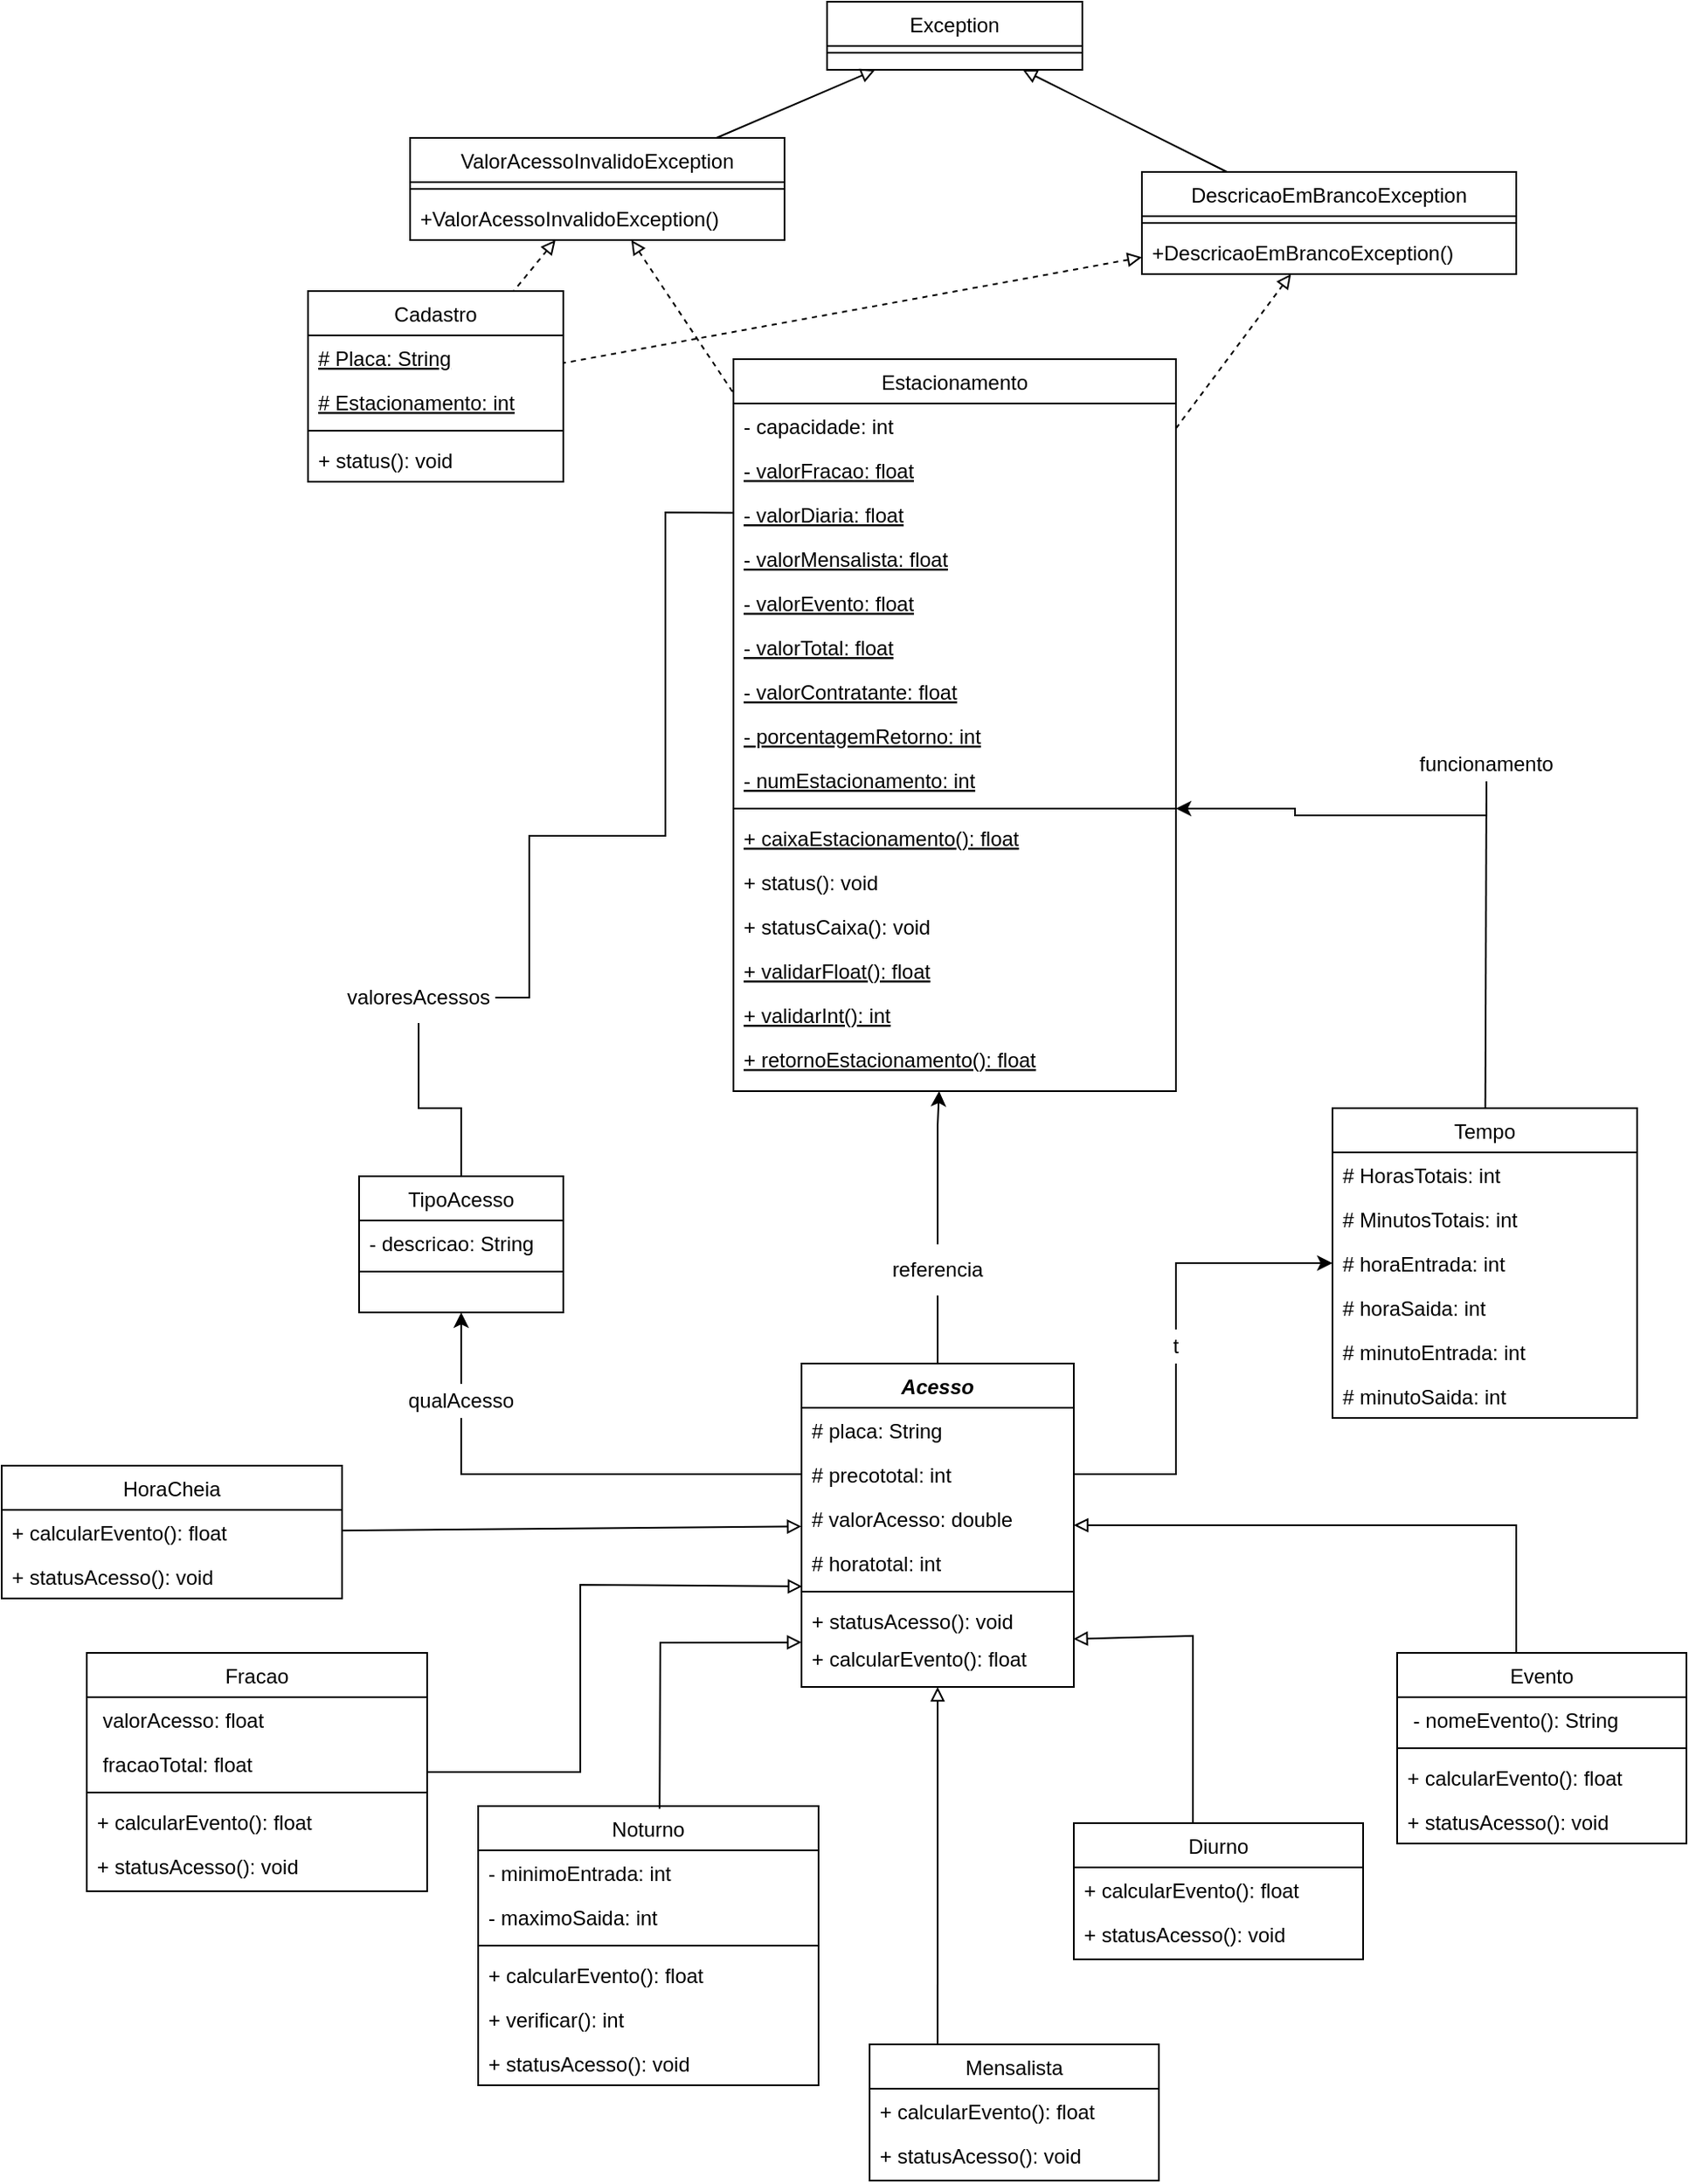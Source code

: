 <mxfile version="21.6.2" type="github">
  <diagram id="C5RBs43oDa-KdzZeNtuy" name="Page-1">
    <mxGraphModel dx="1434" dy="2428" grid="1" gridSize="10" guides="1" tooltips="1" connect="1" arrows="1" fold="1" page="1" pageScale="1" pageWidth="1169" pageHeight="1654" math="0" shadow="0">
      <root>
        <mxCell id="WIyWlLk6GJQsqaUBKTNV-0" />
        <mxCell id="WIyWlLk6GJQsqaUBKTNV-1" parent="WIyWlLk6GJQsqaUBKTNV-0" />
        <mxCell id="JOkifr1oODBdmEb68XJE-0" value="Estacionamento" style="swimlane;fontStyle=0;align=center;verticalAlign=top;childLayout=stackLayout;horizontal=1;startSize=26;horizontalStack=0;resizeParent=1;resizeLast=0;collapsible=1;marginBottom=0;rounded=0;shadow=0;strokeWidth=1;" parent="WIyWlLk6GJQsqaUBKTNV-1" vertex="1">
          <mxGeometry x="500" y="-1410" width="260" height="430" as="geometry">
            <mxRectangle x="700" y="20" width="160" height="26" as="alternateBounds" />
          </mxGeometry>
        </mxCell>
        <mxCell id="JOkifr1oODBdmEb68XJE-1" value="- capacidade: int" style="text;align=left;verticalAlign=top;spacingLeft=4;spacingRight=4;overflow=hidden;rotatable=0;points=[[0,0.5],[1,0.5]];portConstraint=eastwest;" parent="JOkifr1oODBdmEb68XJE-0" vertex="1">
          <mxGeometry y="26" width="260" height="26" as="geometry" />
        </mxCell>
        <mxCell id="JOkifr1oODBdmEb68XJE-2" value="- valorFracao: float" style="text;align=left;verticalAlign=top;spacingLeft=4;spacingRight=4;overflow=hidden;rotatable=0;points=[[0,0.5],[1,0.5]];portConstraint=eastwest;rounded=0;shadow=0;html=0;fontStyle=4" parent="JOkifr1oODBdmEb68XJE-0" vertex="1">
          <mxGeometry y="52" width="260" height="26" as="geometry" />
        </mxCell>
        <mxCell id="JOkifr1oODBdmEb68XJE-3" value="- valorDiaria: float" style="text;align=left;verticalAlign=top;spacingLeft=4;spacingRight=4;overflow=hidden;rotatable=0;points=[[0,0.5],[1,0.5]];portConstraint=eastwest;rounded=0;shadow=0;html=0;fontStyle=4" parent="JOkifr1oODBdmEb68XJE-0" vertex="1">
          <mxGeometry y="78" width="260" height="26" as="geometry" />
        </mxCell>
        <mxCell id="JOkifr1oODBdmEb68XJE-4" value="- valorMensalista: float" style="text;align=left;verticalAlign=top;spacingLeft=4;spacingRight=4;overflow=hidden;rotatable=0;points=[[0,0.5],[1,0.5]];portConstraint=eastwest;fontStyle=4" parent="JOkifr1oODBdmEb68XJE-0" vertex="1">
          <mxGeometry y="104" width="260" height="26" as="geometry" />
        </mxCell>
        <mxCell id="uETEvEigQB4bKSemPKfl-1" value="- valorEvento: float" style="text;align=left;verticalAlign=top;spacingLeft=4;spacingRight=4;overflow=hidden;rotatable=0;points=[[0,0.5],[1,0.5]];portConstraint=eastwest;fontStyle=4" parent="JOkifr1oODBdmEb68XJE-0" vertex="1">
          <mxGeometry y="130" width="260" height="26" as="geometry" />
        </mxCell>
        <mxCell id="uETEvEigQB4bKSemPKfl-8" value="- valorTotal: float" style="text;align=left;verticalAlign=top;spacingLeft=4;spacingRight=4;overflow=hidden;rotatable=0;points=[[0,0.5],[1,0.5]];portConstraint=eastwest;fontStyle=4" parent="JOkifr1oODBdmEb68XJE-0" vertex="1">
          <mxGeometry y="156" width="260" height="26" as="geometry" />
        </mxCell>
        <mxCell id="uETEvEigQB4bKSemPKfl-9" value="- valorContratante: float" style="text;align=left;verticalAlign=top;spacingLeft=4;spacingRight=4;overflow=hidden;rotatable=0;points=[[0,0.5],[1,0.5]];portConstraint=eastwest;fontStyle=4" parent="JOkifr1oODBdmEb68XJE-0" vertex="1">
          <mxGeometry y="182" width="260" height="26" as="geometry" />
        </mxCell>
        <mxCell id="uETEvEigQB4bKSemPKfl-10" value="- porcentagemRetorno: int" style="text;align=left;verticalAlign=top;spacingLeft=4;spacingRight=4;overflow=hidden;rotatable=0;points=[[0,0.5],[1,0.5]];portConstraint=eastwest;fontStyle=4" parent="JOkifr1oODBdmEb68XJE-0" vertex="1">
          <mxGeometry y="208" width="260" height="26" as="geometry" />
        </mxCell>
        <mxCell id="q3FXeS2ZXsBRkfkiZ2Gd-1" value="- numEstacionamento: int" style="text;align=left;verticalAlign=top;spacingLeft=4;spacingRight=4;overflow=hidden;rotatable=0;points=[[0,0.5],[1,0.5]];portConstraint=eastwest;fontStyle=4" vertex="1" parent="JOkifr1oODBdmEb68XJE-0">
          <mxGeometry y="234" width="260" height="26" as="geometry" />
        </mxCell>
        <mxCell id="uETEvEigQB4bKSemPKfl-12" value="" style="line;html=1;strokeWidth=1;align=left;verticalAlign=middle;spacingTop=-1;spacingLeft=3;spacingRight=3;rotatable=0;labelPosition=right;points=[];portConstraint=eastwest;" parent="JOkifr1oODBdmEb68XJE-0" vertex="1">
          <mxGeometry y="260" width="260" height="8" as="geometry" />
        </mxCell>
        <mxCell id="q3FXeS2ZXsBRkfkiZ2Gd-2" value="+ caixaEstacionamento(): float" style="text;align=left;verticalAlign=top;spacingLeft=4;spacingRight=4;overflow=hidden;rotatable=0;points=[[0,0.5],[1,0.5]];portConstraint=eastwest;fontStyle=4" vertex="1" parent="JOkifr1oODBdmEb68XJE-0">
          <mxGeometry y="268" width="260" height="26" as="geometry" />
        </mxCell>
        <mxCell id="q3FXeS2ZXsBRkfkiZ2Gd-7" value="+ status(): void" style="text;align=left;verticalAlign=top;spacingLeft=4;spacingRight=4;overflow=hidden;rotatable=0;points=[[0,0.5],[1,0.5]];portConstraint=eastwest;fontStyle=0" vertex="1" parent="JOkifr1oODBdmEb68XJE-0">
          <mxGeometry y="294" width="260" height="26" as="geometry" />
        </mxCell>
        <mxCell id="q3FXeS2ZXsBRkfkiZ2Gd-6" value="+ statusCaixa(): void" style="text;align=left;verticalAlign=top;spacingLeft=4;spacingRight=4;overflow=hidden;rotatable=0;points=[[0,0.5],[1,0.5]];portConstraint=eastwest;fontStyle=0" vertex="1" parent="JOkifr1oODBdmEb68XJE-0">
          <mxGeometry y="320" width="260" height="26" as="geometry" />
        </mxCell>
        <mxCell id="q3FXeS2ZXsBRkfkiZ2Gd-5" value="+ validarFloat(): float" style="text;align=left;verticalAlign=top;spacingLeft=4;spacingRight=4;overflow=hidden;rotatable=0;points=[[0,0.5],[1,0.5]];portConstraint=eastwest;fontStyle=4" vertex="1" parent="JOkifr1oODBdmEb68XJE-0">
          <mxGeometry y="346" width="260" height="26" as="geometry" />
        </mxCell>
        <mxCell id="q3FXeS2ZXsBRkfkiZ2Gd-4" value="+ validarInt(): int" style="text;align=left;verticalAlign=top;spacingLeft=4;spacingRight=4;overflow=hidden;rotatable=0;points=[[0,0.5],[1,0.5]];portConstraint=eastwest;fontStyle=4" vertex="1" parent="JOkifr1oODBdmEb68XJE-0">
          <mxGeometry y="372" width="260" height="26" as="geometry" />
        </mxCell>
        <mxCell id="q3FXeS2ZXsBRkfkiZ2Gd-3" value="+ retornoEstacionamento(): float" style="text;align=left;verticalAlign=top;spacingLeft=4;spacingRight=4;overflow=hidden;rotatable=0;points=[[0,0.5],[1,0.5]];portConstraint=eastwest;fontStyle=4" vertex="1" parent="JOkifr1oODBdmEb68XJE-0">
          <mxGeometry y="398" width="260" height="26" as="geometry" />
        </mxCell>
        <mxCell id="JOkifr1oODBdmEb68XJE-7" value="Acesso" style="swimlane;fontStyle=3;align=center;verticalAlign=top;childLayout=stackLayout;horizontal=1;startSize=26;horizontalStack=0;resizeParent=1;resizeLast=0;collapsible=1;marginBottom=0;rounded=0;shadow=0;strokeWidth=1;" parent="WIyWlLk6GJQsqaUBKTNV-1" vertex="1">
          <mxGeometry x="540" y="-820" width="160" height="190" as="geometry">
            <mxRectangle x="620" y="330" width="160" height="26" as="alternateBounds" />
          </mxGeometry>
        </mxCell>
        <mxCell id="JOkifr1oODBdmEb68XJE-8" value="# placa: String" style="text;align=left;verticalAlign=top;spacingLeft=4;spacingRight=4;overflow=hidden;rotatable=0;points=[[0,0.5],[1,0.5]];portConstraint=eastwest;" parent="JOkifr1oODBdmEb68XJE-7" vertex="1">
          <mxGeometry y="26" width="160" height="26" as="geometry" />
        </mxCell>
        <mxCell id="JOkifr1oODBdmEb68XJE-9" value="# precototal: int" style="text;align=left;verticalAlign=top;spacingLeft=4;spacingRight=4;overflow=hidden;rotatable=0;points=[[0,0.5],[1,0.5]];portConstraint=eastwest;" parent="JOkifr1oODBdmEb68XJE-7" vertex="1">
          <mxGeometry y="52" width="160" height="26" as="geometry" />
        </mxCell>
        <mxCell id="JOkifr1oODBdmEb68XJE-10" value="# valorAcesso: double" style="text;align=left;verticalAlign=top;spacingLeft=4;spacingRight=4;overflow=hidden;rotatable=0;points=[[0,0.5],[1,0.5]];portConstraint=eastwest;" parent="JOkifr1oODBdmEb68XJE-7" vertex="1">
          <mxGeometry y="78" width="160" height="26" as="geometry" />
        </mxCell>
        <mxCell id="uETEvEigQB4bKSemPKfl-31" value="# horatotal: int" style="text;align=left;verticalAlign=top;spacingLeft=4;spacingRight=4;overflow=hidden;rotatable=0;points=[[0,0.5],[1,0.5]];portConstraint=eastwest;" parent="JOkifr1oODBdmEb68XJE-7" vertex="1">
          <mxGeometry y="104" width="160" height="26" as="geometry" />
        </mxCell>
        <mxCell id="uETEvEigQB4bKSemPKfl-35" value="" style="line;html=1;strokeWidth=1;align=left;verticalAlign=middle;spacingTop=-1;spacingLeft=3;spacingRight=3;rotatable=0;labelPosition=right;points=[];portConstraint=eastwest;" parent="JOkifr1oODBdmEb68XJE-7" vertex="1">
          <mxGeometry y="130" width="160" height="8" as="geometry" />
        </mxCell>
        <mxCell id="uETEvEigQB4bKSemPKfl-36" value="+ statusAcesso(): void" style="text;align=left;verticalAlign=top;spacingLeft=4;spacingRight=4;overflow=hidden;rotatable=0;points=[[0,0.5],[1,0.5]];portConstraint=eastwest;" parent="JOkifr1oODBdmEb68XJE-7" vertex="1">
          <mxGeometry y="138" width="160" height="22" as="geometry" />
        </mxCell>
        <mxCell id="eO-knj30sEpBPbXjLpMe-42" value="+ calcularEvento(): float" style="text;align=left;verticalAlign=top;spacingLeft=4;spacingRight=4;overflow=hidden;rotatable=0;points=[[0,0.5],[1,0.5]];portConstraint=eastwest;" parent="JOkifr1oODBdmEb68XJE-7" vertex="1">
          <mxGeometry y="160" width="160" height="26" as="geometry" />
        </mxCell>
        <mxCell id="JOkifr1oODBdmEb68XJE-42" value="Tempo" style="swimlane;fontStyle=0;align=center;verticalAlign=top;childLayout=stackLayout;horizontal=1;startSize=26;horizontalStack=0;resizeParent=1;resizeLast=0;collapsible=1;marginBottom=0;rounded=0;shadow=0;strokeWidth=1;" parent="WIyWlLk6GJQsqaUBKTNV-1" vertex="1">
          <mxGeometry x="852" y="-970" width="179" height="182" as="geometry">
            <mxRectangle x="130" y="380" width="160" height="26" as="alternateBounds" />
          </mxGeometry>
        </mxCell>
        <mxCell id="JOkifr1oODBdmEb68XJE-43" value="# HorasTotais: int&#xa;" style="text;align=left;verticalAlign=top;spacingLeft=4;spacingRight=4;overflow=hidden;rotatable=0;points=[[0,0.5],[1,0.5]];portConstraint=eastwest;" parent="JOkifr1oODBdmEb68XJE-42" vertex="1">
          <mxGeometry y="26" width="179" height="26" as="geometry" />
        </mxCell>
        <mxCell id="uETEvEigQB4bKSemPKfl-23" value="# MinutosTotais: int&#xa;" style="text;align=left;verticalAlign=top;spacingLeft=4;spacingRight=4;overflow=hidden;rotatable=0;points=[[0,0.5],[1,0.5]];portConstraint=eastwest;" parent="JOkifr1oODBdmEb68XJE-42" vertex="1">
          <mxGeometry y="52" width="179" height="26" as="geometry" />
        </mxCell>
        <mxCell id="uETEvEigQB4bKSemPKfl-24" value="# horaEntrada: int&#xa;" style="text;align=left;verticalAlign=top;spacingLeft=4;spacingRight=4;overflow=hidden;rotatable=0;points=[[0,0.5],[1,0.5]];portConstraint=eastwest;" parent="JOkifr1oODBdmEb68XJE-42" vertex="1">
          <mxGeometry y="78" width="179" height="26" as="geometry" />
        </mxCell>
        <mxCell id="uETEvEigQB4bKSemPKfl-25" value="# horaSaida: int&#xa;" style="text;align=left;verticalAlign=top;spacingLeft=4;spacingRight=4;overflow=hidden;rotatable=0;points=[[0,0.5],[1,0.5]];portConstraint=eastwest;" parent="JOkifr1oODBdmEb68XJE-42" vertex="1">
          <mxGeometry y="104" width="179" height="26" as="geometry" />
        </mxCell>
        <mxCell id="uETEvEigQB4bKSemPKfl-26" value="# minutoEntrada: int&#xa;" style="text;align=left;verticalAlign=top;spacingLeft=4;spacingRight=4;overflow=hidden;rotatable=0;points=[[0,0.5],[1,0.5]];portConstraint=eastwest;" parent="JOkifr1oODBdmEb68XJE-42" vertex="1">
          <mxGeometry y="130" width="179" height="26" as="geometry" />
        </mxCell>
        <mxCell id="uETEvEigQB4bKSemPKfl-27" value="# minutoSaida: int&#xa;" style="text;align=left;verticalAlign=top;spacingLeft=4;spacingRight=4;overflow=hidden;rotatable=0;points=[[0,0.5],[1,0.5]];portConstraint=eastwest;" parent="JOkifr1oODBdmEb68XJE-42" vertex="1">
          <mxGeometry y="156" width="179" height="26" as="geometry" />
        </mxCell>
        <mxCell id="uETEvEigQB4bKSemPKfl-29" value="" style="edgeStyle=orthogonalEdgeStyle;rounded=0;orthogonalLoop=1;jettySize=auto;html=1;" parent="WIyWlLk6GJQsqaUBKTNV-1" source="JOkifr1oODBdmEb68XJE-49" target="uETEvEigQB4bKSemPKfl-12" edge="1">
          <mxGeometry relative="1" as="geometry" />
        </mxCell>
        <mxCell id="JOkifr1oODBdmEb68XJE-49" value="funcionamento" style="text;html=1;strokeColor=none;fillColor=none;align=center;verticalAlign=middle;whiteSpace=wrap;rounded=0;" parent="WIyWlLk6GJQsqaUBKTNV-1" vertex="1">
          <mxGeometry x="900" y="-1182" width="85" height="20" as="geometry" />
        </mxCell>
        <mxCell id="JOkifr1oODBdmEb68XJE-50" value="valoresAcessos" style="text;html=1;strokeColor=none;fillColor=none;align=center;verticalAlign=middle;whiteSpace=wrap;rounded=0;" parent="WIyWlLk6GJQsqaUBKTNV-1" vertex="1">
          <mxGeometry x="270" y="-1050" width="90" height="30" as="geometry" />
        </mxCell>
        <mxCell id="JOkifr1oODBdmEb68XJE-51" value="" style="endArrow=none;html=1;rounded=0;entryX=0.001;entryY=0.473;entryDx=0;entryDy=0;entryPerimeter=0;exitX=1;exitY=0.5;exitDx=0;exitDy=0;" parent="WIyWlLk6GJQsqaUBKTNV-1" source="JOkifr1oODBdmEb68XJE-50" target="JOkifr1oODBdmEb68XJE-3" edge="1">
          <mxGeometry width="50" height="50" relative="1" as="geometry">
            <mxPoint x="380" y="-1040" as="sourcePoint" />
            <mxPoint x="500" y="-1020" as="targetPoint" />
            <Array as="points">
              <mxPoint x="380" y="-1035" />
              <mxPoint x="380" y="-1130" />
              <mxPoint x="460" y="-1130" />
              <mxPoint x="460" y="-1320" />
            </Array>
          </mxGeometry>
        </mxCell>
        <mxCell id="JOkifr1oODBdmEb68XJE-52" value="referencia" style="text;html=1;strokeColor=none;fillColor=none;align=center;verticalAlign=middle;whiteSpace=wrap;rounded=0;" parent="WIyWlLk6GJQsqaUBKTNV-1" vertex="1">
          <mxGeometry x="590" y="-890" width="60" height="30" as="geometry" />
        </mxCell>
        <mxCell id="JOkifr1oODBdmEb68XJE-60" value="qualAcesso" style="text;html=1;strokeColor=none;fillColor=none;align=center;verticalAlign=middle;whiteSpace=wrap;rounded=0;" parent="WIyWlLk6GJQsqaUBKTNV-1" vertex="1">
          <mxGeometry x="310" y="-808" width="60" height="20" as="geometry" />
        </mxCell>
        <mxCell id="JOkifr1oODBdmEb68XJE-61" value="" style="endArrow=none;html=1;rounded=0;entryX=0.5;entryY=0;entryDx=0;entryDy=0;exitX=0.5;exitY=1;exitDx=0;exitDy=0;" parent="WIyWlLk6GJQsqaUBKTNV-1" source="JOkifr1oODBdmEb68XJE-52" target="JOkifr1oODBdmEb68XJE-7" edge="1">
          <mxGeometry width="50" height="50" relative="1" as="geometry">
            <mxPoint x="570" y="-840" as="sourcePoint" />
            <mxPoint x="554.66" y="-810" as="targetPoint" />
            <Array as="points">
              <mxPoint x="620" y="-830" />
            </Array>
          </mxGeometry>
        </mxCell>
        <mxCell id="JOkifr1oODBdmEb68XJE-62" value="" style="endArrow=classic;html=1;rounded=0;exitX=0.5;exitY=0;exitDx=0;exitDy=0;" parent="WIyWlLk6GJQsqaUBKTNV-1" source="JOkifr1oODBdmEb68XJE-52" target="JOkifr1oODBdmEb68XJE-0" edge="1">
          <mxGeometry width="50" height="50" relative="1" as="geometry">
            <mxPoint x="540" y="-900" as="sourcePoint" />
            <mxPoint x="621" y="-1012" as="targetPoint" />
            <Array as="points">
              <mxPoint x="620" y="-960" />
            </Array>
          </mxGeometry>
        </mxCell>
        <mxCell id="JOkifr1oODBdmEb68XJE-70" value="" style="endArrow=none;html=1;rounded=0;exitX=0.5;exitY=0;exitDx=0;exitDy=0;entryX=0.5;entryY=1;entryDx=0;entryDy=0;" parent="WIyWlLk6GJQsqaUBKTNV-1" source="JOkifr1oODBdmEb68XJE-73" target="JOkifr1oODBdmEb68XJE-50" edge="1">
          <mxGeometry width="50" height="50" relative="1" as="geometry">
            <mxPoint x="340" y="-890" as="sourcePoint" />
            <mxPoint x="340" y="-1020" as="targetPoint" />
            <Array as="points">
              <mxPoint x="340" y="-970" />
              <mxPoint x="315" y="-970" />
            </Array>
          </mxGeometry>
        </mxCell>
        <mxCell id="JOkifr1oODBdmEb68XJE-71" value="" style="endArrow=none;html=1;rounded=0;entryX=0.5;entryY=1;entryDx=0;entryDy=0;exitX=0;exitY=0.5;exitDx=0;exitDy=0;" parent="WIyWlLk6GJQsqaUBKTNV-1" source="JOkifr1oODBdmEb68XJE-9" target="JOkifr1oODBdmEb68XJE-60" edge="1">
          <mxGeometry width="50" height="50" relative="1" as="geometry">
            <mxPoint x="400" y="-720" as="sourcePoint" />
            <mxPoint x="340" y="-820" as="targetPoint" />
            <Array as="points">
              <mxPoint x="340" y="-755" />
            </Array>
          </mxGeometry>
        </mxCell>
        <mxCell id="JOkifr1oODBdmEb68XJE-72" value="" style="endArrow=classic;html=1;rounded=0;entryX=0.5;entryY=1;entryDx=0;entryDy=0;exitX=0.5;exitY=0;exitDx=0;exitDy=0;" parent="WIyWlLk6GJQsqaUBKTNV-1" source="JOkifr1oODBdmEb68XJE-60" target="JOkifr1oODBdmEb68XJE-73" edge="1">
          <mxGeometry width="50" height="50" relative="1" as="geometry">
            <mxPoint x="270" y="-690" as="sourcePoint" />
            <mxPoint x="260" y="-780" as="targetPoint" />
          </mxGeometry>
        </mxCell>
        <mxCell id="JOkifr1oODBdmEb68XJE-73" value="TipoAcesso" style="swimlane;fontStyle=0;align=center;verticalAlign=top;childLayout=stackLayout;horizontal=1;startSize=26;horizontalStack=0;resizeParent=1;resizeLast=0;collapsible=1;marginBottom=0;rounded=0;shadow=0;strokeWidth=1;" parent="WIyWlLk6GJQsqaUBKTNV-1" vertex="1">
          <mxGeometry x="280" y="-930" width="120" height="80" as="geometry">
            <mxRectangle x="550" y="140" width="160" height="26" as="alternateBounds" />
          </mxGeometry>
        </mxCell>
        <mxCell id="JOkifr1oODBdmEb68XJE-74" value="- descricao: String" style="text;align=left;verticalAlign=top;spacingLeft=4;spacingRight=4;overflow=hidden;rotatable=0;points=[[0,0.5],[1,0.5]];portConstraint=eastwest;" parent="JOkifr1oODBdmEb68XJE-73" vertex="1">
          <mxGeometry y="26" width="120" height="26" as="geometry" />
        </mxCell>
        <mxCell id="JOkifr1oODBdmEb68XJE-75" value="" style="line;html=1;strokeWidth=1;align=left;verticalAlign=middle;spacingTop=-1;spacingLeft=3;spacingRight=3;rotatable=0;labelPosition=right;points=[];portConstraint=eastwest;" parent="JOkifr1oODBdmEb68XJE-73" vertex="1">
          <mxGeometry y="52" width="120" height="8" as="geometry" />
        </mxCell>
        <mxCell id="JOkifr1oODBdmEb68XJE-76" style="edgeStyle=orthogonalEdgeStyle;rounded=0;orthogonalLoop=1;jettySize=auto;html=1;exitX=1;exitY=0.5;exitDx=0;exitDy=0;" parent="JOkifr1oODBdmEb68XJE-73" source="JOkifr1oODBdmEb68XJE-74" target="JOkifr1oODBdmEb68XJE-74" edge="1">
          <mxGeometry relative="1" as="geometry" />
        </mxCell>
        <mxCell id="uETEvEigQB4bKSemPKfl-43" value="" style="edgeStyle=orthogonalEdgeStyle;rounded=0;orthogonalLoop=1;jettySize=auto;html=1;entryX=0;entryY=0.5;entryDx=0;entryDy=0;" parent="WIyWlLk6GJQsqaUBKTNV-1" source="uETEvEigQB4bKSemPKfl-42" target="uETEvEigQB4bKSemPKfl-24" edge="1">
          <mxGeometry relative="1" as="geometry">
            <mxPoint x="810" y="-800" as="sourcePoint" />
            <mxPoint x="850" y="-800" as="targetPoint" />
          </mxGeometry>
        </mxCell>
        <mxCell id="uETEvEigQB4bKSemPKfl-44" value="" style="edgeStyle=orthogonalEdgeStyle;rounded=0;orthogonalLoop=1;jettySize=auto;html=1;endArrow=none;endFill=0;" parent="WIyWlLk6GJQsqaUBKTNV-1" source="uETEvEigQB4bKSemPKfl-42" target="JOkifr1oODBdmEb68XJE-9" edge="1">
          <mxGeometry relative="1" as="geometry" />
        </mxCell>
        <mxCell id="uETEvEigQB4bKSemPKfl-42" value="t" style="text;html=1;strokeColor=none;fillColor=none;align=center;verticalAlign=middle;whiteSpace=wrap;rounded=0;" parent="WIyWlLk6GJQsqaUBKTNV-1" vertex="1">
          <mxGeometry x="750" y="-840" width="20" height="20" as="geometry" />
        </mxCell>
        <mxCell id="uETEvEigQB4bKSemPKfl-46" value="Diurno" style="swimlane;fontStyle=0;align=center;verticalAlign=top;childLayout=stackLayout;horizontal=1;startSize=26;horizontalStack=0;resizeParent=1;resizeLast=0;collapsible=1;marginBottom=0;rounded=0;shadow=0;strokeWidth=1;" parent="WIyWlLk6GJQsqaUBKTNV-1" vertex="1">
          <mxGeometry x="700" y="-550" width="170" height="80" as="geometry">
            <mxRectangle x="620" y="330" width="160" height="26" as="alternateBounds" />
          </mxGeometry>
        </mxCell>
        <mxCell id="uETEvEigQB4bKSemPKfl-53" value="" style="endArrow=none;html=1;rounded=0;endFill=0;startArrow=block;startFill=0;exitX=0.998;exitY=1.082;exitDx=0;exitDy=0;exitPerimeter=0;" parent="uETEvEigQB4bKSemPKfl-46" source="uETEvEigQB4bKSemPKfl-36" edge="1">
          <mxGeometry width="50" height="50" relative="1" as="geometry">
            <mxPoint x="20" y="-40" as="sourcePoint" />
            <mxPoint x="70" as="targetPoint" />
            <Array as="points">
              <mxPoint x="70" y="-110" />
            </Array>
          </mxGeometry>
        </mxCell>
        <mxCell id="uETEvEigQB4bKSemPKfl-52" value="+ calcularEvento(): float" style="text;align=left;verticalAlign=top;spacingLeft=4;spacingRight=4;overflow=hidden;rotatable=0;points=[[0,0.5],[1,0.5]];portConstraint=eastwest;" parent="uETEvEigQB4bKSemPKfl-46" vertex="1">
          <mxGeometry y="26" width="170" height="26" as="geometry" />
        </mxCell>
        <mxCell id="uETEvEigQB4bKSemPKfl-57" value="+ statusAcesso(): void" style="text;align=left;verticalAlign=top;spacingLeft=4;spacingRight=4;overflow=hidden;rotatable=0;points=[[0,0.5],[1,0.5]];portConstraint=eastwest;" parent="uETEvEigQB4bKSemPKfl-46" vertex="1">
          <mxGeometry y="52" width="170" height="26" as="geometry" />
        </mxCell>
        <mxCell id="uETEvEigQB4bKSemPKfl-58" value="Mensalista" style="swimlane;fontStyle=0;align=center;verticalAlign=top;childLayout=stackLayout;horizontal=1;startSize=26;horizontalStack=0;resizeParent=1;resizeLast=0;collapsible=1;marginBottom=0;rounded=0;shadow=0;strokeWidth=1;" parent="WIyWlLk6GJQsqaUBKTNV-1" vertex="1">
          <mxGeometry x="580" y="-420" width="170" height="80" as="geometry">
            <mxRectangle x="620" y="330" width="160" height="26" as="alternateBounds" />
          </mxGeometry>
        </mxCell>
        <mxCell id="uETEvEigQB4bKSemPKfl-60" value="+ calcularEvento(): float" style="text;align=left;verticalAlign=top;spacingLeft=4;spacingRight=4;overflow=hidden;rotatable=0;points=[[0,0.5],[1,0.5]];portConstraint=eastwest;" parent="uETEvEigQB4bKSemPKfl-58" vertex="1">
          <mxGeometry y="26" width="170" height="26" as="geometry" />
        </mxCell>
        <mxCell id="uETEvEigQB4bKSemPKfl-61" value="+ statusAcesso(): void" style="text;align=left;verticalAlign=top;spacingLeft=4;spacingRight=4;overflow=hidden;rotatable=0;points=[[0,0.5],[1,0.5]];portConstraint=eastwest;" parent="uETEvEigQB4bKSemPKfl-58" vertex="1">
          <mxGeometry y="52" width="170" height="26" as="geometry" />
        </mxCell>
        <mxCell id="uETEvEigQB4bKSemPKfl-59" value="" style="endArrow=none;html=1;rounded=0;endFill=0;startArrow=block;startFill=0;entryX=0.235;entryY=0;entryDx=0;entryDy=0;entryPerimeter=0;" parent="WIyWlLk6GJQsqaUBKTNV-1" source="JOkifr1oODBdmEb68XJE-7" target="uETEvEigQB4bKSemPKfl-58" edge="1">
          <mxGeometry width="50" height="50" relative="1" as="geometry">
            <mxPoint x="540" y="-590" as="sourcePoint" />
            <mxPoint x="590" y="-550" as="targetPoint" />
          </mxGeometry>
        </mxCell>
        <mxCell id="eO-knj30sEpBPbXjLpMe-0" value="Noturno" style="swimlane;fontStyle=0;align=center;verticalAlign=top;childLayout=stackLayout;horizontal=1;startSize=26;horizontalStack=0;resizeParent=1;resizeLast=0;collapsible=1;marginBottom=0;rounded=0;shadow=0;strokeWidth=1;" parent="WIyWlLk6GJQsqaUBKTNV-1" vertex="1">
          <mxGeometry x="350" y="-560" width="200" height="164" as="geometry">
            <mxRectangle x="620" y="330" width="160" height="26" as="alternateBounds" />
          </mxGeometry>
        </mxCell>
        <mxCell id="eO-knj30sEpBPbXjLpMe-1" value="- minimoEntrada: int" style="text;align=left;verticalAlign=top;spacingLeft=4;spacingRight=4;overflow=hidden;rotatable=0;points=[[0,0.5],[1,0.5]];portConstraint=eastwest;" parent="eO-knj30sEpBPbXjLpMe-0" vertex="1">
          <mxGeometry y="26" width="200" height="26" as="geometry" />
        </mxCell>
        <mxCell id="eO-knj30sEpBPbXjLpMe-4" value="- maximoSaida: int" style="text;align=left;verticalAlign=top;spacingLeft=4;spacingRight=4;overflow=hidden;rotatable=0;points=[[0,0.5],[1,0.5]];portConstraint=eastwest;" parent="eO-knj30sEpBPbXjLpMe-0" vertex="1">
          <mxGeometry y="52" width="200" height="26" as="geometry" />
        </mxCell>
        <mxCell id="eO-knj30sEpBPbXjLpMe-5" value="" style="line;html=1;strokeWidth=1;align=left;verticalAlign=middle;spacingTop=-1;spacingLeft=3;spacingRight=3;rotatable=0;labelPosition=right;points=[];portConstraint=eastwest;" parent="eO-knj30sEpBPbXjLpMe-0" vertex="1">
          <mxGeometry y="78" width="200" height="8" as="geometry" />
        </mxCell>
        <mxCell id="eO-knj30sEpBPbXjLpMe-6" value="+ calcularEvento(): float" style="text;align=left;verticalAlign=top;spacingLeft=4;spacingRight=4;overflow=hidden;rotatable=0;points=[[0,0.5],[1,0.5]];portConstraint=eastwest;" parent="eO-knj30sEpBPbXjLpMe-0" vertex="1">
          <mxGeometry y="86" width="200" height="26" as="geometry" />
        </mxCell>
        <mxCell id="eO-knj30sEpBPbXjLpMe-7" value="+ verificar(): int" style="text;align=left;verticalAlign=top;spacingLeft=4;spacingRight=4;overflow=hidden;rotatable=0;points=[[0,0.5],[1,0.5]];portConstraint=eastwest;" parent="eO-knj30sEpBPbXjLpMe-0" vertex="1">
          <mxGeometry y="112" width="200" height="26" as="geometry" />
        </mxCell>
        <mxCell id="eO-knj30sEpBPbXjLpMe-8" value="+ statusAcesso(): void" style="text;align=left;verticalAlign=top;spacingLeft=4;spacingRight=4;overflow=hidden;rotatable=0;points=[[0,0.5],[1,0.5]];portConstraint=eastwest;" parent="eO-knj30sEpBPbXjLpMe-0" vertex="1">
          <mxGeometry y="138" width="200" height="26" as="geometry" />
        </mxCell>
        <mxCell id="eO-knj30sEpBPbXjLpMe-3" value="" style="endArrow=none;html=1;rounded=0;endFill=0;startArrow=block;startFill=0;entryX=0.533;entryY=0.01;entryDx=0;entryDy=0;entryPerimeter=0;exitX=0;exitY=0.146;exitDx=0;exitDy=0;exitPerimeter=0;" parent="WIyWlLk6GJQsqaUBKTNV-1" source="eO-knj30sEpBPbXjLpMe-42" target="eO-knj30sEpBPbXjLpMe-0" edge="1">
          <mxGeometry width="50" height="50" relative="1" as="geometry">
            <mxPoint x="480" y="-740" as="sourcePoint" />
            <mxPoint x="485" y="-550" as="targetPoint" />
            <Array as="points">
              <mxPoint x="457" y="-656" />
            </Array>
          </mxGeometry>
        </mxCell>
        <mxCell id="eO-knj30sEpBPbXjLpMe-9" value="Evento" style="swimlane;fontStyle=0;align=center;verticalAlign=top;childLayout=stackLayout;horizontal=1;startSize=26;horizontalStack=0;resizeParent=1;resizeLast=0;collapsible=1;marginBottom=0;rounded=0;shadow=0;strokeWidth=1;" parent="WIyWlLk6GJQsqaUBKTNV-1" vertex="1">
          <mxGeometry x="890" y="-650" width="170" height="112" as="geometry">
            <mxRectangle x="620" y="330" width="160" height="26" as="alternateBounds" />
          </mxGeometry>
        </mxCell>
        <mxCell id="eO-knj30sEpBPbXjLpMe-10" value="" style="endArrow=none;html=1;rounded=0;endFill=0;startArrow=block;startFill=0;" parent="eO-knj30sEpBPbXjLpMe-9" source="JOkifr1oODBdmEb68XJE-7" edge="1">
          <mxGeometry width="50" height="50" relative="1" as="geometry">
            <mxPoint x="20" y="-40" as="sourcePoint" />
            <mxPoint x="70" as="targetPoint" />
            <Array as="points">
              <mxPoint x="70" y="-75" />
            </Array>
          </mxGeometry>
        </mxCell>
        <mxCell id="eO-knj30sEpBPbXjLpMe-11" value=" - nomeEvento(): String" style="text;align=left;verticalAlign=top;spacingLeft=4;spacingRight=4;overflow=hidden;rotatable=0;points=[[0,0.5],[1,0.5]];portConstraint=eastwest;" parent="eO-knj30sEpBPbXjLpMe-9" vertex="1">
          <mxGeometry y="26" width="170" height="26" as="geometry" />
        </mxCell>
        <mxCell id="eO-knj30sEpBPbXjLpMe-13" value="" style="line;html=1;strokeWidth=1;align=left;verticalAlign=middle;spacingTop=-1;spacingLeft=3;spacingRight=3;rotatable=0;labelPosition=right;points=[];portConstraint=eastwest;" parent="eO-knj30sEpBPbXjLpMe-9" vertex="1">
          <mxGeometry y="52" width="170" height="8" as="geometry" />
        </mxCell>
        <mxCell id="eO-knj30sEpBPbXjLpMe-14" value="+ calcularEvento(): float" style="text;align=left;verticalAlign=top;spacingLeft=4;spacingRight=4;overflow=hidden;rotatable=0;points=[[0,0.5],[1,0.5]];portConstraint=eastwest;" parent="eO-knj30sEpBPbXjLpMe-9" vertex="1">
          <mxGeometry y="60" width="170" height="26" as="geometry" />
        </mxCell>
        <mxCell id="eO-knj30sEpBPbXjLpMe-15" value="+ statusAcesso(): void" style="text;align=left;verticalAlign=top;spacingLeft=4;spacingRight=4;overflow=hidden;rotatable=0;points=[[0,0.5],[1,0.5]];portConstraint=eastwest;" parent="eO-knj30sEpBPbXjLpMe-9" vertex="1">
          <mxGeometry y="86" width="170" height="26" as="geometry" />
        </mxCell>
        <mxCell id="eO-knj30sEpBPbXjLpMe-16" value="Cadastro" style="swimlane;fontStyle=0;align=center;verticalAlign=top;childLayout=stackLayout;horizontal=1;startSize=26;horizontalStack=0;resizeParent=1;resizeLast=0;collapsible=1;marginBottom=0;rounded=0;shadow=0;strokeWidth=1;" parent="WIyWlLk6GJQsqaUBKTNV-1" vertex="1">
          <mxGeometry x="250" y="-1450" width="150" height="112" as="geometry">
            <mxRectangle x="550" y="140" width="160" height="26" as="alternateBounds" />
          </mxGeometry>
        </mxCell>
        <mxCell id="eO-knj30sEpBPbXjLpMe-19" style="edgeStyle=orthogonalEdgeStyle;rounded=0;orthogonalLoop=1;jettySize=auto;html=1;exitX=1;exitY=0.5;exitDx=0;exitDy=0;" parent="eO-knj30sEpBPbXjLpMe-16" source="eO-knj30sEpBPbXjLpMe-17" target="eO-knj30sEpBPbXjLpMe-17" edge="1">
          <mxGeometry relative="1" as="geometry" />
        </mxCell>
        <mxCell id="eO-knj30sEpBPbXjLpMe-17" value="# Placa: String" style="text;align=left;verticalAlign=top;spacingLeft=4;spacingRight=4;overflow=hidden;rotatable=0;points=[[0,0.5],[1,0.5]];portConstraint=eastwest;fontStyle=4" parent="eO-knj30sEpBPbXjLpMe-16" vertex="1">
          <mxGeometry y="26" width="150" height="26" as="geometry" />
        </mxCell>
        <mxCell id="eO-knj30sEpBPbXjLpMe-21" value="# Estacionamento: int" style="text;align=left;verticalAlign=top;spacingLeft=4;spacingRight=4;overflow=hidden;rotatable=0;points=[[0,0.5],[1,0.5]];portConstraint=eastwest;fontStyle=4" parent="eO-knj30sEpBPbXjLpMe-16" vertex="1">
          <mxGeometry y="52" width="150" height="26" as="geometry" />
        </mxCell>
        <mxCell id="eO-knj30sEpBPbXjLpMe-18" value="" style="line;html=1;strokeWidth=1;align=left;verticalAlign=middle;spacingTop=-1;spacingLeft=3;spacingRight=3;rotatable=0;labelPosition=right;points=[];portConstraint=eastwest;" parent="eO-knj30sEpBPbXjLpMe-16" vertex="1">
          <mxGeometry y="78" width="150" height="8" as="geometry" />
        </mxCell>
        <mxCell id="eO-knj30sEpBPbXjLpMe-22" value="+ status(): void" style="text;align=left;verticalAlign=top;spacingLeft=4;spacingRight=4;overflow=hidden;rotatable=0;points=[[0,0.5],[1,0.5]];portConstraint=eastwest;" parent="eO-knj30sEpBPbXjLpMe-16" vertex="1">
          <mxGeometry y="86" width="150" height="26" as="geometry" />
        </mxCell>
        <mxCell id="eO-knj30sEpBPbXjLpMe-23" value="Fracao" style="swimlane;fontStyle=0;align=center;verticalAlign=top;childLayout=stackLayout;horizontal=1;startSize=26;horizontalStack=0;resizeParent=1;resizeLast=0;collapsible=1;marginBottom=0;rounded=0;shadow=0;strokeWidth=1;" parent="WIyWlLk6GJQsqaUBKTNV-1" vertex="1">
          <mxGeometry x="120" y="-650" width="200" height="140" as="geometry">
            <mxRectangle x="620" y="330" width="160" height="26" as="alternateBounds" />
          </mxGeometry>
        </mxCell>
        <mxCell id="eO-knj30sEpBPbXjLpMe-24" value=" valorAcesso: float" style="text;align=left;verticalAlign=top;spacingLeft=4;spacingRight=4;overflow=hidden;rotatable=0;points=[[0,0.5],[1,0.5]];portConstraint=eastwest;" parent="eO-knj30sEpBPbXjLpMe-23" vertex="1">
          <mxGeometry y="26" width="200" height="26" as="geometry" />
        </mxCell>
        <mxCell id="eO-knj30sEpBPbXjLpMe-25" value=" fracaoTotal: float" style="text;align=left;verticalAlign=top;spacingLeft=4;spacingRight=4;overflow=hidden;rotatable=0;points=[[0,0.5],[1,0.5]];portConstraint=eastwest;" parent="eO-knj30sEpBPbXjLpMe-23" vertex="1">
          <mxGeometry y="52" width="200" height="26" as="geometry" />
        </mxCell>
        <mxCell id="eO-knj30sEpBPbXjLpMe-26" value="" style="line;html=1;strokeWidth=1;align=left;verticalAlign=middle;spacingTop=-1;spacingLeft=3;spacingRight=3;rotatable=0;labelPosition=right;points=[];portConstraint=eastwest;" parent="eO-knj30sEpBPbXjLpMe-23" vertex="1">
          <mxGeometry y="78" width="200" height="8" as="geometry" />
        </mxCell>
        <mxCell id="eO-knj30sEpBPbXjLpMe-27" value="+ calcularEvento(): float" style="text;align=left;verticalAlign=top;spacingLeft=4;spacingRight=4;overflow=hidden;rotatable=0;points=[[0,0.5],[1,0.5]];portConstraint=eastwest;" parent="eO-knj30sEpBPbXjLpMe-23" vertex="1">
          <mxGeometry y="86" width="200" height="26" as="geometry" />
        </mxCell>
        <mxCell id="eO-knj30sEpBPbXjLpMe-29" value="+ statusAcesso(): void" style="text;align=left;verticalAlign=top;spacingLeft=4;spacingRight=4;overflow=hidden;rotatable=0;points=[[0,0.5],[1,0.5]];portConstraint=eastwest;" parent="eO-knj30sEpBPbXjLpMe-23" vertex="1">
          <mxGeometry y="112" width="200" height="26" as="geometry" />
        </mxCell>
        <mxCell id="eO-knj30sEpBPbXjLpMe-33" value="" style="endArrow=none;html=1;rounded=0;endFill=0;startArrow=block;startFill=0;exitX=0.003;exitY=1.038;exitDx=0;exitDy=0;exitPerimeter=0;" parent="WIyWlLk6GJQsqaUBKTNV-1" source="uETEvEigQB4bKSemPKfl-31" target="eO-knj30sEpBPbXjLpMe-23" edge="1">
          <mxGeometry width="50" height="50" relative="1" as="geometry">
            <mxPoint x="469" y="-690" as="sourcePoint" />
            <mxPoint x="380" y="-588" as="targetPoint" />
            <Array as="points">
              <mxPoint x="410" y="-690" />
              <mxPoint x="410" y="-580" />
            </Array>
          </mxGeometry>
        </mxCell>
        <mxCell id="eO-knj30sEpBPbXjLpMe-34" value="HoraCheia" style="swimlane;fontStyle=0;align=center;verticalAlign=top;childLayout=stackLayout;horizontal=1;startSize=26;horizontalStack=0;resizeParent=1;resizeLast=0;collapsible=1;marginBottom=0;rounded=0;shadow=0;strokeWidth=1;" parent="WIyWlLk6GJQsqaUBKTNV-1" vertex="1">
          <mxGeometry x="70" y="-760" width="200" height="78" as="geometry">
            <mxRectangle x="620" y="330" width="160" height="26" as="alternateBounds" />
          </mxGeometry>
        </mxCell>
        <mxCell id="eO-knj30sEpBPbXjLpMe-38" value="+ calcularEvento(): float" style="text;align=left;verticalAlign=top;spacingLeft=4;spacingRight=4;overflow=hidden;rotatable=0;points=[[0,0.5],[1,0.5]];portConstraint=eastwest;" parent="eO-knj30sEpBPbXjLpMe-34" vertex="1">
          <mxGeometry y="26" width="200" height="26" as="geometry" />
        </mxCell>
        <mxCell id="eO-knj30sEpBPbXjLpMe-39" value="+ statusAcesso(): void" style="text;align=left;verticalAlign=top;spacingLeft=4;spacingRight=4;overflow=hidden;rotatable=0;points=[[0,0.5],[1,0.5]];portConstraint=eastwest;" parent="eO-knj30sEpBPbXjLpMe-34" vertex="1">
          <mxGeometry y="52" width="200" height="26" as="geometry" />
        </mxCell>
        <mxCell id="eO-knj30sEpBPbXjLpMe-40" value="" style="endArrow=none;html=1;rounded=0;endFill=0;startArrow=block;startFill=0;" parent="WIyWlLk6GJQsqaUBKTNV-1" source="JOkifr1oODBdmEb68XJE-7" target="eO-knj30sEpBPbXjLpMe-34" edge="1">
          <mxGeometry width="50" height="50" relative="1" as="geometry">
            <mxPoint x="550" y="-702" as="sourcePoint" />
            <mxPoint x="330" y="-611" as="targetPoint" />
          </mxGeometry>
        </mxCell>
        <mxCell id="eO-knj30sEpBPbXjLpMe-41" value="" style="endArrow=none;html=1;rounded=0;" parent="WIyWlLk6GJQsqaUBKTNV-1" source="JOkifr1oODBdmEb68XJE-42" target="JOkifr1oODBdmEb68XJE-49" edge="1">
          <mxGeometry width="50" height="50" relative="1" as="geometry">
            <mxPoint x="560" y="-980" as="sourcePoint" />
            <mxPoint x="610" y="-1030" as="targetPoint" />
          </mxGeometry>
        </mxCell>
        <mxCell id="q3FXeS2ZXsBRkfkiZ2Gd-8" value="Exception" style="swimlane;fontStyle=0;align=center;verticalAlign=top;childLayout=stackLayout;horizontal=1;startSize=26;horizontalStack=0;resizeParent=1;resizeLast=0;collapsible=1;marginBottom=0;rounded=0;shadow=0;strokeWidth=1;" vertex="1" parent="WIyWlLk6GJQsqaUBKTNV-1">
          <mxGeometry x="555" y="-1620" width="150" height="40" as="geometry">
            <mxRectangle x="550" y="140" width="160" height="26" as="alternateBounds" />
          </mxGeometry>
        </mxCell>
        <mxCell id="q3FXeS2ZXsBRkfkiZ2Gd-10" style="edgeStyle=orthogonalEdgeStyle;rounded=0;orthogonalLoop=1;jettySize=auto;html=1;exitX=1;exitY=0.5;exitDx=0;exitDy=0;" edge="1" parent="q3FXeS2ZXsBRkfkiZ2Gd-8">
          <mxGeometry relative="1" as="geometry">
            <mxPoint x="150" y="39" as="sourcePoint" />
            <mxPoint x="150" y="39" as="targetPoint" />
          </mxGeometry>
        </mxCell>
        <mxCell id="q3FXeS2ZXsBRkfkiZ2Gd-12" value="" style="line;html=1;strokeWidth=1;align=left;verticalAlign=middle;spacingTop=-1;spacingLeft=3;spacingRight=3;rotatable=0;labelPosition=right;points=[];portConstraint=eastwest;" vertex="1" parent="q3FXeS2ZXsBRkfkiZ2Gd-8">
          <mxGeometry y="26" width="150" height="8" as="geometry" />
        </mxCell>
        <mxCell id="q3FXeS2ZXsBRkfkiZ2Gd-14" value="DescricaoEmBrancoException" style="swimlane;fontStyle=0;align=center;verticalAlign=top;childLayout=stackLayout;horizontal=1;startSize=26;horizontalStack=0;resizeParent=1;resizeLast=0;collapsible=1;marginBottom=0;rounded=0;shadow=0;strokeWidth=1;" vertex="1" parent="WIyWlLk6GJQsqaUBKTNV-1">
          <mxGeometry x="740" y="-1520" width="220" height="60" as="geometry">
            <mxRectangle x="550" y="140" width="160" height="26" as="alternateBounds" />
          </mxGeometry>
        </mxCell>
        <mxCell id="q3FXeS2ZXsBRkfkiZ2Gd-16" style="edgeStyle=orthogonalEdgeStyle;rounded=0;orthogonalLoop=1;jettySize=auto;html=1;exitX=1;exitY=0.5;exitDx=0;exitDy=0;" edge="1" parent="q3FXeS2ZXsBRkfkiZ2Gd-14">
          <mxGeometry relative="1" as="geometry">
            <mxPoint x="170" y="39" as="sourcePoint" />
            <mxPoint x="170" y="39" as="targetPoint" />
          </mxGeometry>
        </mxCell>
        <mxCell id="q3FXeS2ZXsBRkfkiZ2Gd-18" value="" style="line;html=1;strokeWidth=1;align=left;verticalAlign=middle;spacingTop=-1;spacingLeft=3;spacingRight=3;rotatable=0;labelPosition=right;points=[];portConstraint=eastwest;" vertex="1" parent="q3FXeS2ZXsBRkfkiZ2Gd-14">
          <mxGeometry y="26" width="220" height="8" as="geometry" />
        </mxCell>
        <mxCell id="q3FXeS2ZXsBRkfkiZ2Gd-19" value="+DescricaoEmBrancoException()" style="text;align=left;verticalAlign=top;spacingLeft=4;spacingRight=4;overflow=hidden;rotatable=0;points=[[0,0.5],[1,0.5]];portConstraint=eastwest;" vertex="1" parent="q3FXeS2ZXsBRkfkiZ2Gd-14">
          <mxGeometry y="34" width="220" height="26" as="geometry" />
        </mxCell>
        <mxCell id="q3FXeS2ZXsBRkfkiZ2Gd-20" value="ValorAcessoInvalidoException" style="swimlane;fontStyle=0;align=center;verticalAlign=top;childLayout=stackLayout;horizontal=1;startSize=26;horizontalStack=0;resizeParent=1;resizeLast=0;collapsible=1;marginBottom=0;rounded=0;shadow=0;strokeWidth=1;" vertex="1" parent="WIyWlLk6GJQsqaUBKTNV-1">
          <mxGeometry x="310" y="-1540" width="220" height="60" as="geometry">
            <mxRectangle x="550" y="140" width="160" height="26" as="alternateBounds" />
          </mxGeometry>
        </mxCell>
        <mxCell id="q3FXeS2ZXsBRkfkiZ2Gd-21" style="edgeStyle=orthogonalEdgeStyle;rounded=0;orthogonalLoop=1;jettySize=auto;html=1;exitX=1;exitY=0.5;exitDx=0;exitDy=0;" edge="1" parent="q3FXeS2ZXsBRkfkiZ2Gd-20">
          <mxGeometry relative="1" as="geometry">
            <mxPoint x="170" y="39" as="sourcePoint" />
            <mxPoint x="170" y="39" as="targetPoint" />
          </mxGeometry>
        </mxCell>
        <mxCell id="q3FXeS2ZXsBRkfkiZ2Gd-22" value="" style="line;html=1;strokeWidth=1;align=left;verticalAlign=middle;spacingTop=-1;spacingLeft=3;spacingRight=3;rotatable=0;labelPosition=right;points=[];portConstraint=eastwest;" vertex="1" parent="q3FXeS2ZXsBRkfkiZ2Gd-20">
          <mxGeometry y="26" width="220" height="8" as="geometry" />
        </mxCell>
        <mxCell id="q3FXeS2ZXsBRkfkiZ2Gd-23" value="+ValorAcessoInvalidoException()" style="text;align=left;verticalAlign=top;spacingLeft=4;spacingRight=4;overflow=hidden;rotatable=0;points=[[0,0.5],[1,0.5]];portConstraint=eastwest;" vertex="1" parent="q3FXeS2ZXsBRkfkiZ2Gd-20">
          <mxGeometry y="34" width="220" height="26" as="geometry" />
        </mxCell>
        <mxCell id="q3FXeS2ZXsBRkfkiZ2Gd-28" value="" style="endArrow=none;html=1;rounded=0;endFill=0;startArrow=block;startFill=0;" edge="1" parent="WIyWlLk6GJQsqaUBKTNV-1" source="q3FXeS2ZXsBRkfkiZ2Gd-8" target="q3FXeS2ZXsBRkfkiZ2Gd-14">
          <mxGeometry width="50" height="50" relative="1" as="geometry">
            <mxPoint x="200" y="-1392" as="sourcePoint" />
            <mxPoint x="200" y="-1182" as="targetPoint" />
          </mxGeometry>
        </mxCell>
        <mxCell id="q3FXeS2ZXsBRkfkiZ2Gd-29" value="" style="endArrow=none;html=1;rounded=0;endFill=0;startArrow=block;startFill=0;" edge="1" parent="WIyWlLk6GJQsqaUBKTNV-1" source="q3FXeS2ZXsBRkfkiZ2Gd-8" target="q3FXeS2ZXsBRkfkiZ2Gd-20">
          <mxGeometry width="50" height="50" relative="1" as="geometry">
            <mxPoint x="236" y="-1550" as="sourcePoint" />
            <mxPoint x="169" y="-1480" as="targetPoint" />
          </mxGeometry>
        </mxCell>
        <mxCell id="q3FXeS2ZXsBRkfkiZ2Gd-30" value="" style="endArrow=none;html=1;rounded=0;endFill=0;startArrow=block;startFill=0;dashed=1;" edge="1" parent="WIyWlLk6GJQsqaUBKTNV-1" source="q3FXeS2ZXsBRkfkiZ2Gd-20" target="eO-knj30sEpBPbXjLpMe-16">
          <mxGeometry width="50" height="50" relative="1" as="geometry">
            <mxPoint x="300" y="-1350" as="sourcePoint" />
            <mxPoint x="379" y="-1480" as="targetPoint" />
          </mxGeometry>
        </mxCell>
        <mxCell id="q3FXeS2ZXsBRkfkiZ2Gd-31" value="" style="endArrow=none;html=1;rounded=0;endFill=0;startArrow=block;startFill=0;dashed=1;" edge="1" parent="WIyWlLk6GJQsqaUBKTNV-1" source="q3FXeS2ZXsBRkfkiZ2Gd-14" target="eO-knj30sEpBPbXjLpMe-16">
          <mxGeometry width="50" height="50" relative="1" as="geometry">
            <mxPoint x="406" y="-1420" as="sourcePoint" />
            <mxPoint x="351" y="-1300" as="targetPoint" />
          </mxGeometry>
        </mxCell>
        <mxCell id="q3FXeS2ZXsBRkfkiZ2Gd-32" value="" style="endArrow=none;html=1;rounded=0;endFill=0;startArrow=block;startFill=0;dashed=1;" edge="1" parent="WIyWlLk6GJQsqaUBKTNV-1" source="q3FXeS2ZXsBRkfkiZ2Gd-14" target="JOkifr1oODBdmEb68XJE-0">
          <mxGeometry width="50" height="50" relative="1" as="geometry">
            <mxPoint x="376" y="-1420" as="sourcePoint" />
            <mxPoint x="311" y="-1340" as="targetPoint" />
          </mxGeometry>
        </mxCell>
        <mxCell id="q3FXeS2ZXsBRkfkiZ2Gd-33" value="" style="endArrow=none;html=1;rounded=0;endFill=0;startArrow=block;startFill=0;dashed=1;" edge="1" parent="WIyWlLk6GJQsqaUBKTNV-1" source="q3FXeS2ZXsBRkfkiZ2Gd-20" target="JOkifr1oODBdmEb68XJE-0">
          <mxGeometry width="50" height="50" relative="1" as="geometry">
            <mxPoint x="410" y="-1390" as="sourcePoint" />
            <mxPoint x="510" y="-1339" as="targetPoint" />
          </mxGeometry>
        </mxCell>
      </root>
    </mxGraphModel>
  </diagram>
</mxfile>
